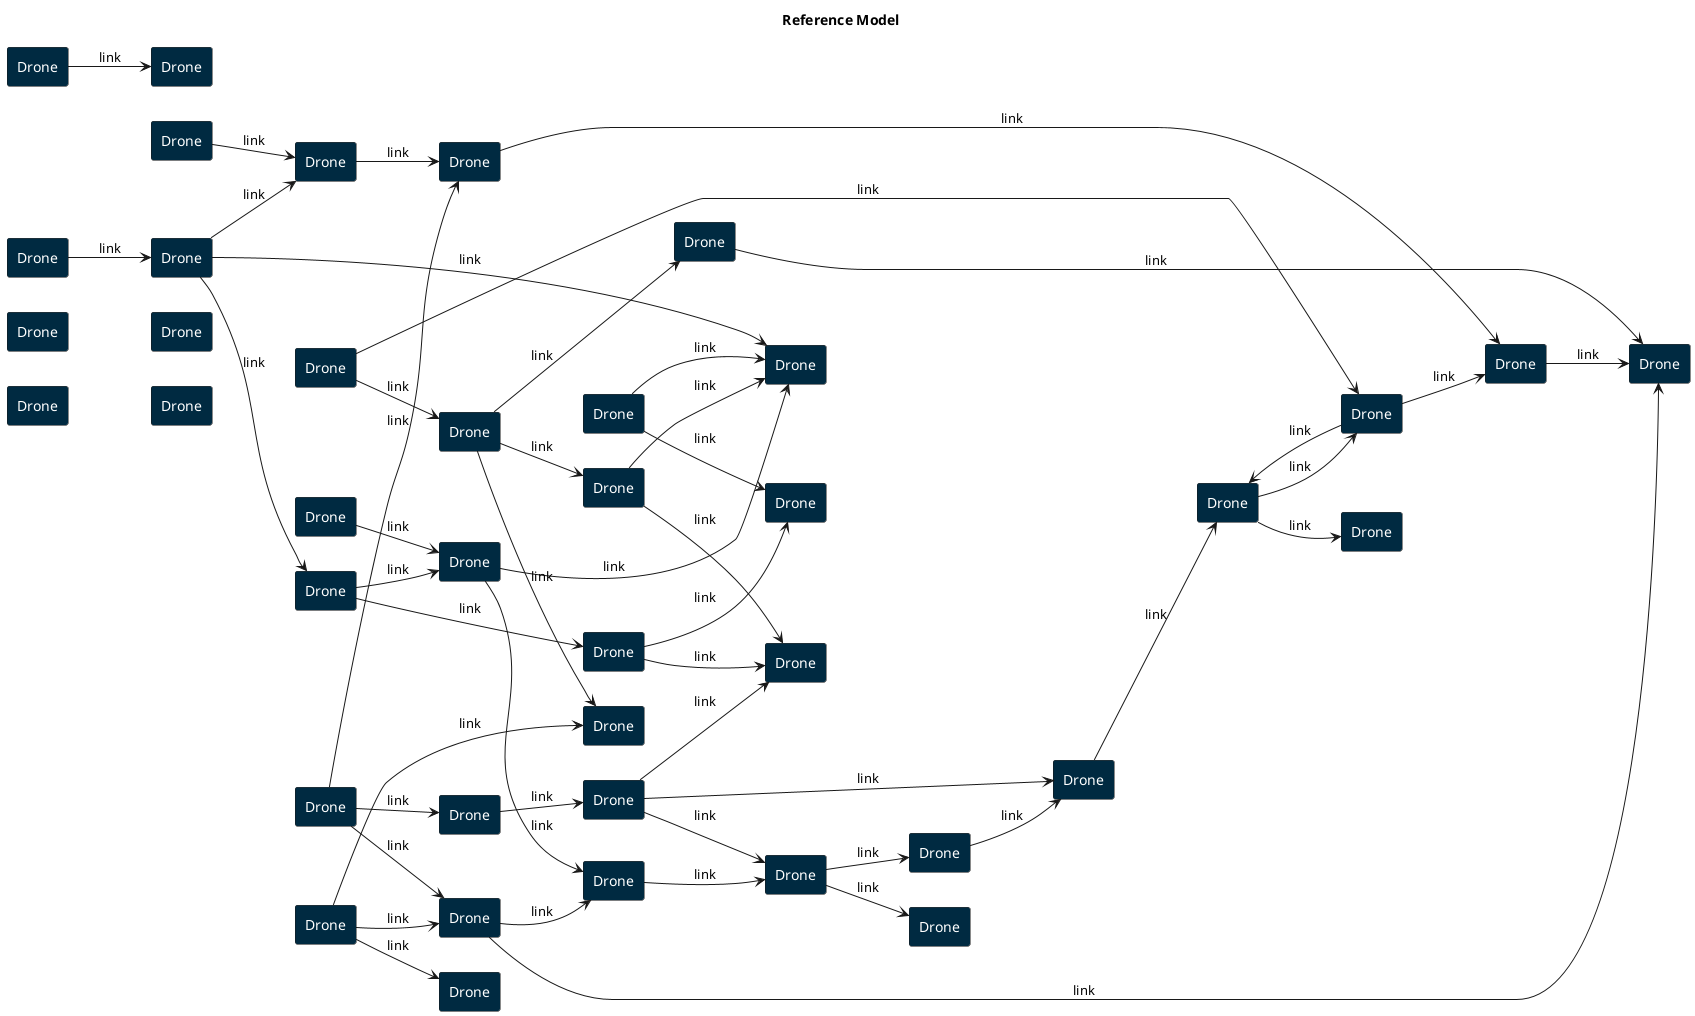 @startuml

hide stereotype
title Reference Model

left to right direction

<style>
    .drone {
        BackgroundColor #002a41;
        BorderColor #dddddd;
        FontColor #ffffff;
    }
    .drone2 {
        BackgroundColor #224558;
        BorderColor #dddddd;
        FontColor #ffffff;
    }
    .global {
        BackgroundColor #426070;
        BorderColor #dddddd;
        FontColor #ffffff;
    }
    .mgmt {
        BackgroundColor #8194a0;
        BorderColor #dddddd;
        FontColor #ffffff;
    }
</style>

  rectangle "Drone" as drone_01 <<drone>>
  rectangle "Drone" as drone_02 <<drone>>
  rectangle "Drone" as drone_03 <<drone>>
  rectangle "Drone" as drone_04 <<drone>>
  rectangle "Drone" as drone_05 <<drone>>
  rectangle "Drone" as drone_06 <<drone>>
  rectangle "Drone" as drone_07 <<drone>>
  rectangle "Drone" as drone_08 <<drone>>
  rectangle "Drone" as drone_09 <<drone>>
  rectangle "Drone" as drone_10 <<drone>>
  rectangle "Drone" as drone_11 <<drone>>
  rectangle "Drone" as drone_12 <<drone>>
  rectangle "Drone" as drone_13 <<drone>>
  rectangle "Drone" as drone_14 <<drone>>
  rectangle "Drone" as drone_15 <<drone>>
  rectangle "Drone" as drone_16 <<drone>>
  rectangle "Drone" as drone_17 <<drone>>
  rectangle "Drone" as drone_18 <<drone>>
  rectangle "Drone" as drone_19 <<drone>>
  rectangle "Drone" as drone_20 <<drone>>
  rectangle "Drone" as drone_21 <<drone>>
  rectangle "Drone" as drone_22 <<drone>>
  rectangle "Drone" as drone_23 <<drone>>
  rectangle "Drone" as drone_24 <<drone>>
  rectangle "Drone" as drone_25 <<drone>>
  rectangle "Drone" as drone_26 <<drone>>
  rectangle "Drone" as drone_27 <<drone>>
  rectangle "Drone" as drone_28 <<drone>>
  rectangle "Drone" as drone_29 <<drone>>
  rectangle "Drone" as drone_30 <<drone>>
  rectangle "Drone" as drone_31 <<drone>>
  rectangle "Drone" as drone_32 <<drone>>
  rectangle "Drone" as drone_33 <<drone>>
  rectangle "Drone" as drone_34 <<drone>>
  rectangle "Drone" as drone_35 <<drone>>
  rectangle "Drone" as drone_36 <<drone>>
  rectangle "Drone" as drone_37 <<drone>>
  rectangle "Drone" as drone_38 <<drone>>
  rectangle "Drone" as drone_39 <<drone>>
  rectangle "Drone" as drone_40 <<drone>>

 drone_03 --> drone_09 : "link"
 drone_03 --> drone_31 : "link"
 drone_04 --> drone_35 : "link"
 drone_05 --> drone_17 : "link"
 drone_05 --> drone_28 : "link"
 drone_05 --> drone_30 : "link"
 drone_06 --> drone_02 : "link"
 drone_06 --> drone_03 : "link"
 drone_06 --> drone_35 : "link"
 drone_09 --> drone_02 : "link"
 drone_09 --> drone_10 : "link"
 drone_10 --> drone_38 : "link"
 drone_11 --> drone_09 : "link"
 drone_13 --> drone_24 : "link"
 drone_14 --> drone_39 : "link"
 drone_15 --> drone_07 : "link"
 drone_15 --> drone_23 : "link"
 drone_17 --> drone_10 : "link"
 drone_17 --> drone_24 : "link"
 drone_18 --> drone_17 : "link"
 drone_18 --> drone_21 : "link"
 drone_18 --> drone_22 : "link"
 drone_19 --> drone_15 : "link"
 drone_23 --> drone_15 : "link"
 drone_23 --> drone_25 : "link"
 drone_25 --> drone_24 : "link"
 drone_26 --> drone_13 : "link"
 drone_26 --> drone_21 : "link"
 drone_26 --> drone_32 : "link"
 drone_27 --> drone_06 : "link"
 drone_28 --> drone_40 : "link"
 drone_29 --> drone_23 : "link"
 drone_29 --> drone_26 : "link"
 drone_30 --> drone_25 : "link"
 drone_31 --> drone_12 : "link"
 drone_31 --> drone_33 : "link"
 drone_32 --> drone_02 : "link"
 drone_32 --> drone_33 : "link"
 drone_35 --> drone_30 : "link"
 drone_36 --> drone_19 : "link"
 drone_37 --> drone_02 : "link"
 drone_37 --> drone_12 : "link"
 drone_38 --> drone_16 : "link"
 drone_38 --> drone_36 : "link"
 drone_40 --> drone_19 : "link"
 drone_40 --> drone_33 : "link"
 drone_40 --> drone_38 : "link"

@enduml
